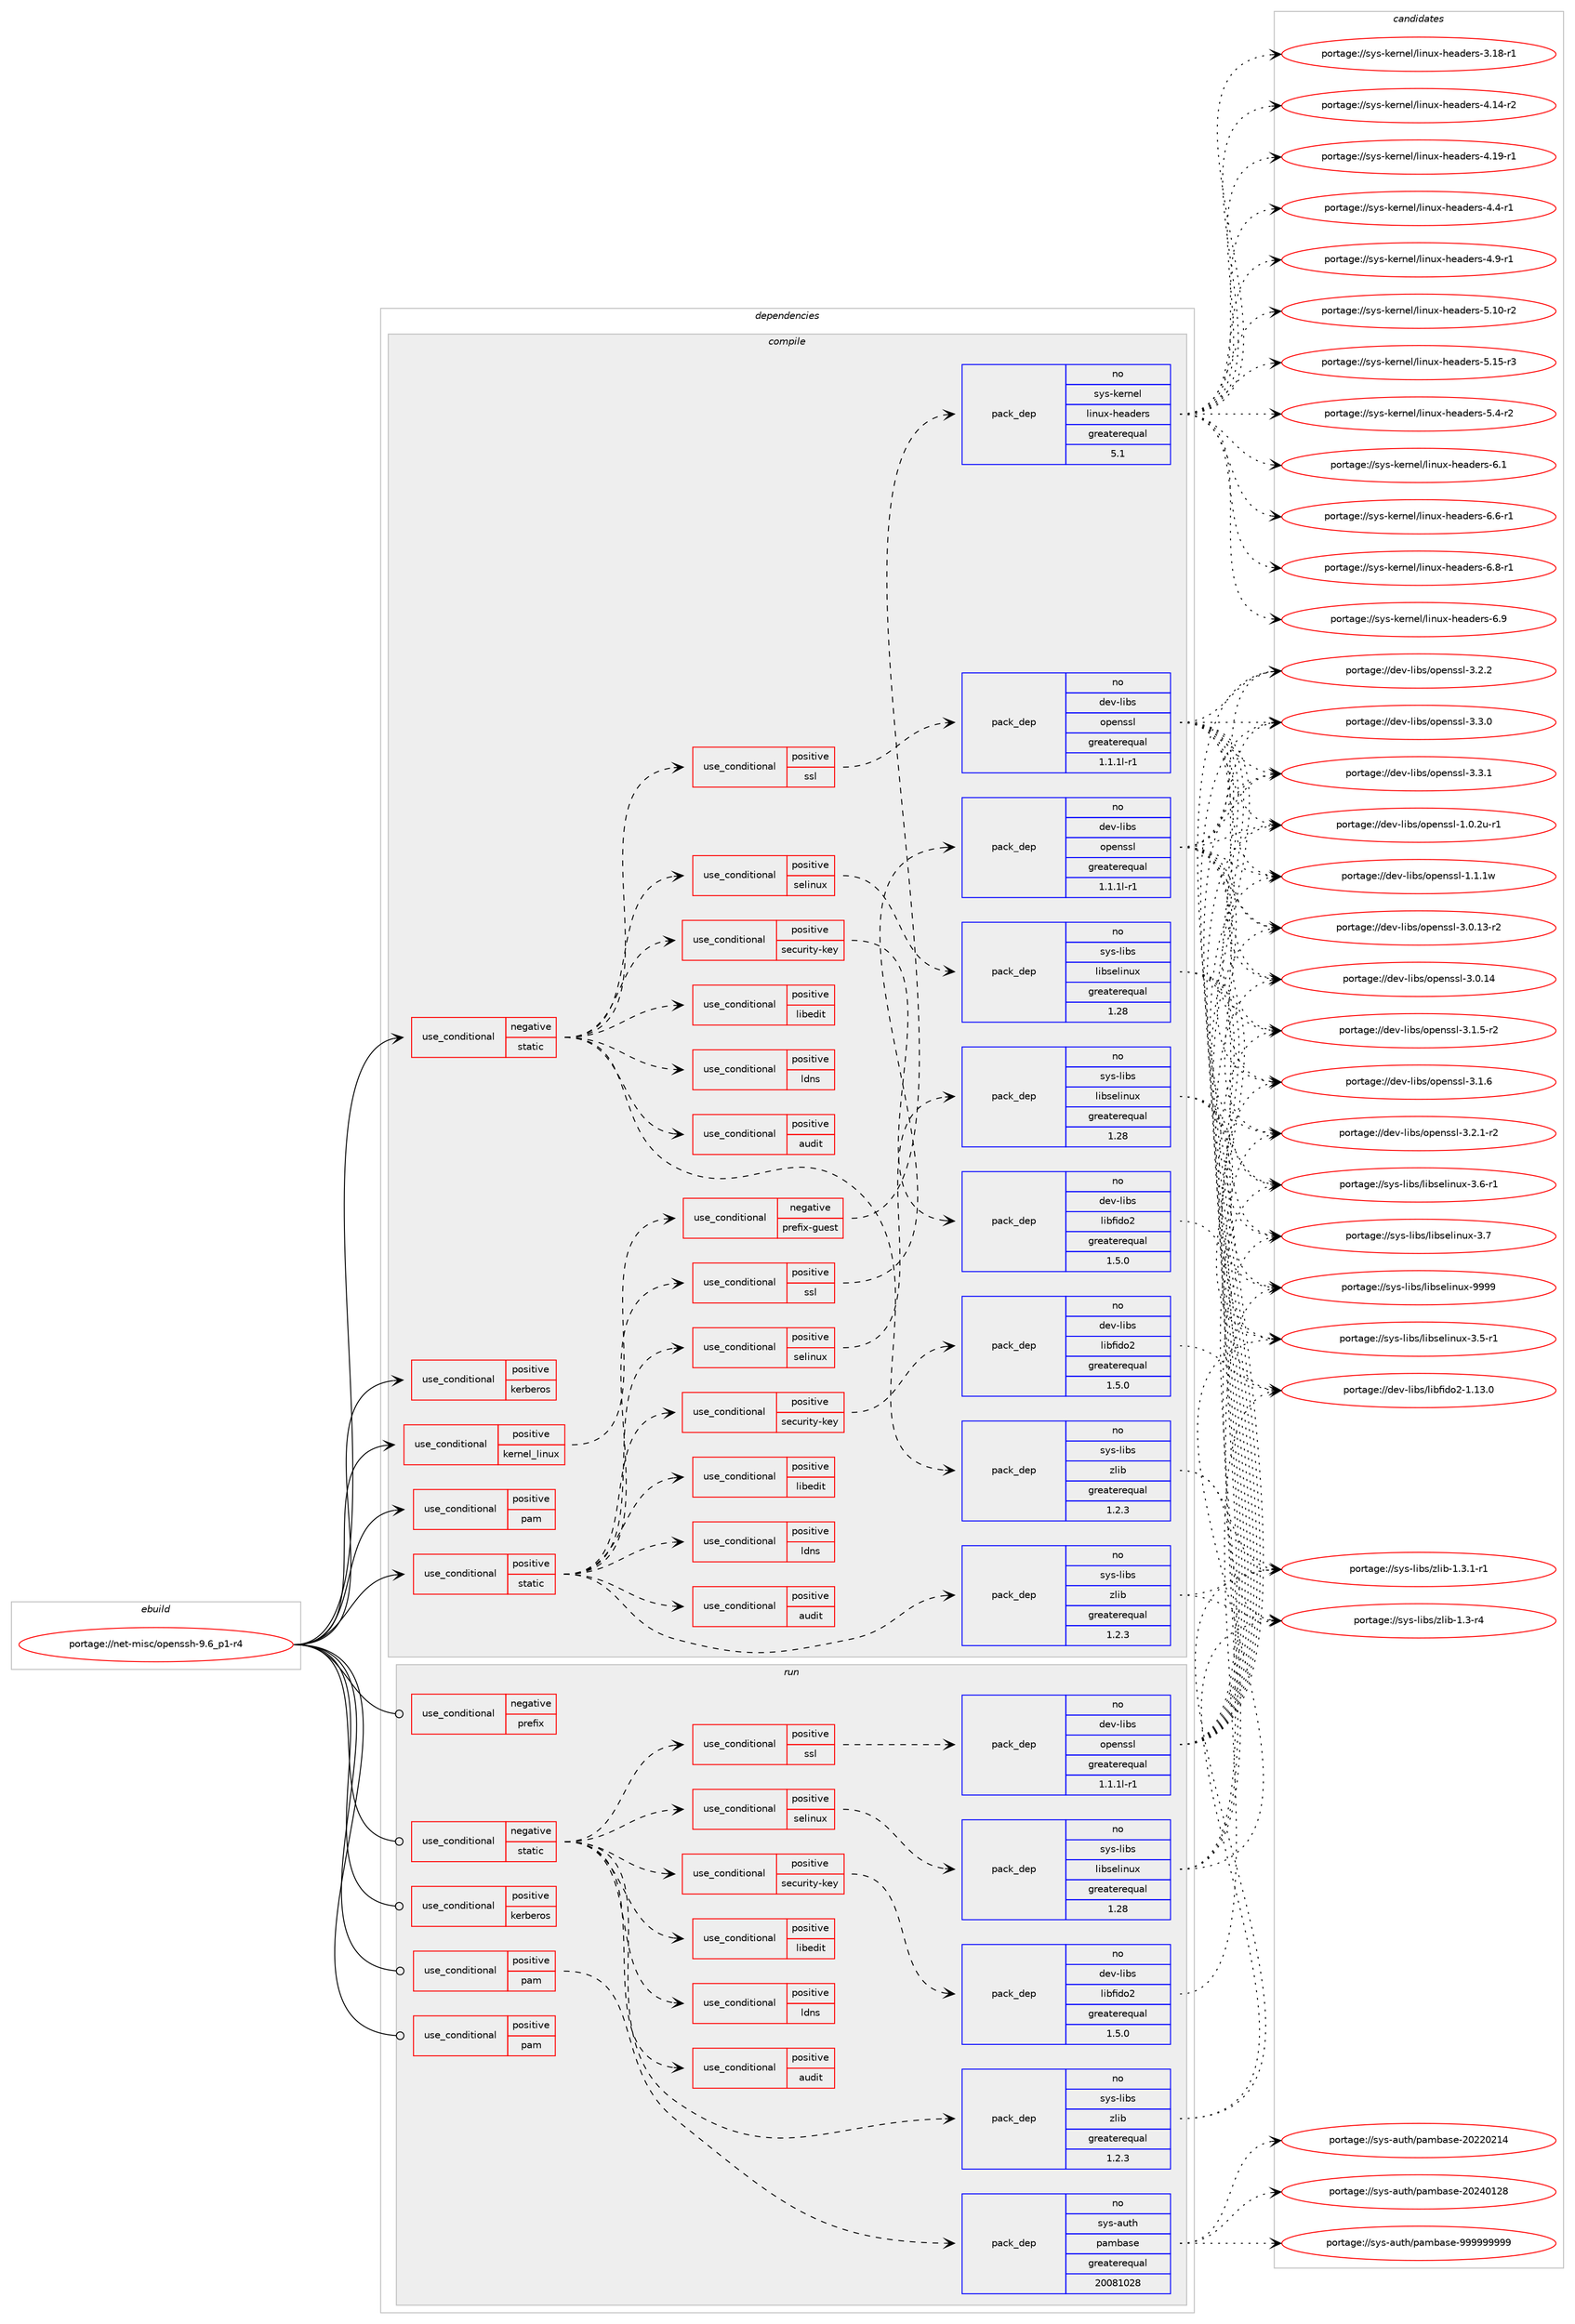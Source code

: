 digraph prolog {

# *************
# Graph options
# *************

newrank=true;
concentrate=true;
compound=true;
graph [rankdir=LR,fontname=Helvetica,fontsize=10,ranksep=1.5];#, ranksep=2.5, nodesep=0.2];
edge  [arrowhead=vee];
node  [fontname=Helvetica,fontsize=10];

# **********
# The ebuild
# **********

subgraph cluster_leftcol {
color=gray;
rank=same;
label=<<i>ebuild</i>>;
id [label="portage://net-misc/openssh-9.6_p1-r4", color=red, width=4, href="../net-misc/openssh-9.6_p1-r4.svg"];
}

# ****************
# The dependencies
# ****************

subgraph cluster_midcol {
color=gray;
label=<<i>dependencies</i>>;
subgraph cluster_compile {
fillcolor="#eeeeee";
style=filled;
label=<<i>compile</i>>;
subgraph cond95920 {
dependency189692 [label=<<TABLE BORDER="0" CELLBORDER="1" CELLSPACING="0" CELLPADDING="4"><TR><TD ROWSPAN="3" CELLPADDING="10">use_conditional</TD></TR><TR><TD>negative</TD></TR><TR><TD>static</TD></TR></TABLE>>, shape=none, color=red];
subgraph cond95921 {
dependency189693 [label=<<TABLE BORDER="0" CELLBORDER="1" CELLSPACING="0" CELLPADDING="4"><TR><TD ROWSPAN="3" CELLPADDING="10">use_conditional</TD></TR><TR><TD>positive</TD></TR><TR><TD>audit</TD></TR></TABLE>>, shape=none, color=red];
# *** BEGIN UNKNOWN DEPENDENCY TYPE (TODO) ***
# dependency189693 -> package_dependency(portage://net-misc/openssh-9.6_p1-r4,install,no,sys-process,audit,none,[,,],[],[])
# *** END UNKNOWN DEPENDENCY TYPE (TODO) ***

}
dependency189692:e -> dependency189693:w [weight=20,style="dashed",arrowhead="vee"];
subgraph cond95922 {
dependency189694 [label=<<TABLE BORDER="0" CELLBORDER="1" CELLSPACING="0" CELLPADDING="4"><TR><TD ROWSPAN="3" CELLPADDING="10">use_conditional</TD></TR><TR><TD>positive</TD></TR><TR><TD>ldns</TD></TR></TABLE>>, shape=none, color=red];
# *** BEGIN UNKNOWN DEPENDENCY TYPE (TODO) ***
# dependency189694 -> package_dependency(portage://net-misc/openssh-9.6_p1-r4,install,no,net-libs,ldns,none,[,,],[],[])
# *** END UNKNOWN DEPENDENCY TYPE (TODO) ***

# *** BEGIN UNKNOWN DEPENDENCY TYPE (TODO) ***
# dependency189694 -> package_dependency(portage://net-misc/openssh-9.6_p1-r4,install,no,net-libs,ldns,none,[,,],[],[use(enable(ecdsa),positive),use(enable(ssl),positive)])
# *** END UNKNOWN DEPENDENCY TYPE (TODO) ***

}
dependency189692:e -> dependency189694:w [weight=20,style="dashed",arrowhead="vee"];
subgraph cond95923 {
dependency189695 [label=<<TABLE BORDER="0" CELLBORDER="1" CELLSPACING="0" CELLPADDING="4"><TR><TD ROWSPAN="3" CELLPADDING="10">use_conditional</TD></TR><TR><TD>positive</TD></TR><TR><TD>libedit</TD></TR></TABLE>>, shape=none, color=red];
# *** BEGIN UNKNOWN DEPENDENCY TYPE (TODO) ***
# dependency189695 -> package_dependency(portage://net-misc/openssh-9.6_p1-r4,install,no,dev-libs,libedit,none,[,,],any_same_slot,[])
# *** END UNKNOWN DEPENDENCY TYPE (TODO) ***

}
dependency189692:e -> dependency189695:w [weight=20,style="dashed",arrowhead="vee"];
subgraph cond95924 {
dependency189696 [label=<<TABLE BORDER="0" CELLBORDER="1" CELLSPACING="0" CELLPADDING="4"><TR><TD ROWSPAN="3" CELLPADDING="10">use_conditional</TD></TR><TR><TD>positive</TD></TR><TR><TD>security-key</TD></TR></TABLE>>, shape=none, color=red];
subgraph pack91144 {
dependency189697 [label=<<TABLE BORDER="0" CELLBORDER="1" CELLSPACING="0" CELLPADDING="4" WIDTH="220"><TR><TD ROWSPAN="6" CELLPADDING="30">pack_dep</TD></TR><TR><TD WIDTH="110">no</TD></TR><TR><TD>dev-libs</TD></TR><TR><TD>libfido2</TD></TR><TR><TD>greaterequal</TD></TR><TR><TD>1.5.0</TD></TR></TABLE>>, shape=none, color=blue];
}
dependency189696:e -> dependency189697:w [weight=20,style="dashed",arrowhead="vee"];
}
dependency189692:e -> dependency189696:w [weight=20,style="dashed",arrowhead="vee"];
subgraph cond95925 {
dependency189698 [label=<<TABLE BORDER="0" CELLBORDER="1" CELLSPACING="0" CELLPADDING="4"><TR><TD ROWSPAN="3" CELLPADDING="10">use_conditional</TD></TR><TR><TD>positive</TD></TR><TR><TD>selinux</TD></TR></TABLE>>, shape=none, color=red];
subgraph pack91145 {
dependency189699 [label=<<TABLE BORDER="0" CELLBORDER="1" CELLSPACING="0" CELLPADDING="4" WIDTH="220"><TR><TD ROWSPAN="6" CELLPADDING="30">pack_dep</TD></TR><TR><TD WIDTH="110">no</TD></TR><TR><TD>sys-libs</TD></TR><TR><TD>libselinux</TD></TR><TR><TD>greaterequal</TD></TR><TR><TD>1.28</TD></TR></TABLE>>, shape=none, color=blue];
}
dependency189698:e -> dependency189699:w [weight=20,style="dashed",arrowhead="vee"];
}
dependency189692:e -> dependency189698:w [weight=20,style="dashed",arrowhead="vee"];
subgraph cond95926 {
dependency189700 [label=<<TABLE BORDER="0" CELLBORDER="1" CELLSPACING="0" CELLPADDING="4"><TR><TD ROWSPAN="3" CELLPADDING="10">use_conditional</TD></TR><TR><TD>positive</TD></TR><TR><TD>ssl</TD></TR></TABLE>>, shape=none, color=red];
subgraph pack91146 {
dependency189701 [label=<<TABLE BORDER="0" CELLBORDER="1" CELLSPACING="0" CELLPADDING="4" WIDTH="220"><TR><TD ROWSPAN="6" CELLPADDING="30">pack_dep</TD></TR><TR><TD WIDTH="110">no</TD></TR><TR><TD>dev-libs</TD></TR><TR><TD>openssl</TD></TR><TR><TD>greaterequal</TD></TR><TR><TD>1.1.1l-r1</TD></TR></TABLE>>, shape=none, color=blue];
}
dependency189700:e -> dependency189701:w [weight=20,style="dashed",arrowhead="vee"];
}
dependency189692:e -> dependency189700:w [weight=20,style="dashed",arrowhead="vee"];
# *** BEGIN UNKNOWN DEPENDENCY TYPE (TODO) ***
# dependency189692 -> package_dependency(portage://net-misc/openssh-9.6_p1-r4,install,no,virtual,libcrypt,none,[,,],any_same_slot,[])
# *** END UNKNOWN DEPENDENCY TYPE (TODO) ***

subgraph pack91147 {
dependency189702 [label=<<TABLE BORDER="0" CELLBORDER="1" CELLSPACING="0" CELLPADDING="4" WIDTH="220"><TR><TD ROWSPAN="6" CELLPADDING="30">pack_dep</TD></TR><TR><TD WIDTH="110">no</TD></TR><TR><TD>sys-libs</TD></TR><TR><TD>zlib</TD></TR><TR><TD>greaterequal</TD></TR><TR><TD>1.2.3</TD></TR></TABLE>>, shape=none, color=blue];
}
dependency189692:e -> dependency189702:w [weight=20,style="dashed",arrowhead="vee"];
}
id:e -> dependency189692:w [weight=20,style="solid",arrowhead="vee"];
subgraph cond95927 {
dependency189703 [label=<<TABLE BORDER="0" CELLBORDER="1" CELLSPACING="0" CELLPADDING="4"><TR><TD ROWSPAN="3" CELLPADDING="10">use_conditional</TD></TR><TR><TD>positive</TD></TR><TR><TD>kerberos</TD></TR></TABLE>>, shape=none, color=red];
# *** BEGIN UNKNOWN DEPENDENCY TYPE (TODO) ***
# dependency189703 -> package_dependency(portage://net-misc/openssh-9.6_p1-r4,install,no,virtual,krb5,none,[,,],[],[])
# *** END UNKNOWN DEPENDENCY TYPE (TODO) ***

}
id:e -> dependency189703:w [weight=20,style="solid",arrowhead="vee"];
subgraph cond95928 {
dependency189704 [label=<<TABLE BORDER="0" CELLBORDER="1" CELLSPACING="0" CELLPADDING="4"><TR><TD ROWSPAN="3" CELLPADDING="10">use_conditional</TD></TR><TR><TD>positive</TD></TR><TR><TD>kernel_linux</TD></TR></TABLE>>, shape=none, color=red];
subgraph cond95929 {
dependency189705 [label=<<TABLE BORDER="0" CELLBORDER="1" CELLSPACING="0" CELLPADDING="4"><TR><TD ROWSPAN="3" CELLPADDING="10">use_conditional</TD></TR><TR><TD>negative</TD></TR><TR><TD>prefix-guest</TD></TR></TABLE>>, shape=none, color=red];
subgraph pack91148 {
dependency189706 [label=<<TABLE BORDER="0" CELLBORDER="1" CELLSPACING="0" CELLPADDING="4" WIDTH="220"><TR><TD ROWSPAN="6" CELLPADDING="30">pack_dep</TD></TR><TR><TD WIDTH="110">no</TD></TR><TR><TD>sys-kernel</TD></TR><TR><TD>linux-headers</TD></TR><TR><TD>greaterequal</TD></TR><TR><TD>5.1</TD></TR></TABLE>>, shape=none, color=blue];
}
dependency189705:e -> dependency189706:w [weight=20,style="dashed",arrowhead="vee"];
}
dependency189704:e -> dependency189705:w [weight=20,style="dashed",arrowhead="vee"];
}
id:e -> dependency189704:w [weight=20,style="solid",arrowhead="vee"];
subgraph cond95930 {
dependency189707 [label=<<TABLE BORDER="0" CELLBORDER="1" CELLSPACING="0" CELLPADDING="4"><TR><TD ROWSPAN="3" CELLPADDING="10">use_conditional</TD></TR><TR><TD>positive</TD></TR><TR><TD>pam</TD></TR></TABLE>>, shape=none, color=red];
# *** BEGIN UNKNOWN DEPENDENCY TYPE (TODO) ***
# dependency189707 -> package_dependency(portage://net-misc/openssh-9.6_p1-r4,install,no,sys-libs,pam,none,[,,],[],[])
# *** END UNKNOWN DEPENDENCY TYPE (TODO) ***

}
id:e -> dependency189707:w [weight=20,style="solid",arrowhead="vee"];
subgraph cond95931 {
dependency189708 [label=<<TABLE BORDER="0" CELLBORDER="1" CELLSPACING="0" CELLPADDING="4"><TR><TD ROWSPAN="3" CELLPADDING="10">use_conditional</TD></TR><TR><TD>positive</TD></TR><TR><TD>static</TD></TR></TABLE>>, shape=none, color=red];
subgraph cond95932 {
dependency189709 [label=<<TABLE BORDER="0" CELLBORDER="1" CELLSPACING="0" CELLPADDING="4"><TR><TD ROWSPAN="3" CELLPADDING="10">use_conditional</TD></TR><TR><TD>positive</TD></TR><TR><TD>audit</TD></TR></TABLE>>, shape=none, color=red];
# *** BEGIN UNKNOWN DEPENDENCY TYPE (TODO) ***
# dependency189709 -> package_dependency(portage://net-misc/openssh-9.6_p1-r4,install,no,sys-process,audit,none,[,,],[],[use(enable(static-libs),positive)])
# *** END UNKNOWN DEPENDENCY TYPE (TODO) ***

}
dependency189708:e -> dependency189709:w [weight=20,style="dashed",arrowhead="vee"];
subgraph cond95933 {
dependency189710 [label=<<TABLE BORDER="0" CELLBORDER="1" CELLSPACING="0" CELLPADDING="4"><TR><TD ROWSPAN="3" CELLPADDING="10">use_conditional</TD></TR><TR><TD>positive</TD></TR><TR><TD>ldns</TD></TR></TABLE>>, shape=none, color=red];
# *** BEGIN UNKNOWN DEPENDENCY TYPE (TODO) ***
# dependency189710 -> package_dependency(portage://net-misc/openssh-9.6_p1-r4,install,no,net-libs,ldns,none,[,,],[],[use(enable(static-libs),positive)])
# *** END UNKNOWN DEPENDENCY TYPE (TODO) ***

# *** BEGIN UNKNOWN DEPENDENCY TYPE (TODO) ***
# dependency189710 -> package_dependency(portage://net-misc/openssh-9.6_p1-r4,install,no,net-libs,ldns,none,[,,],[],[use(enable(ecdsa),positive),use(enable(ssl),positive)])
# *** END UNKNOWN DEPENDENCY TYPE (TODO) ***

}
dependency189708:e -> dependency189710:w [weight=20,style="dashed",arrowhead="vee"];
subgraph cond95934 {
dependency189711 [label=<<TABLE BORDER="0" CELLBORDER="1" CELLSPACING="0" CELLPADDING="4"><TR><TD ROWSPAN="3" CELLPADDING="10">use_conditional</TD></TR><TR><TD>positive</TD></TR><TR><TD>libedit</TD></TR></TABLE>>, shape=none, color=red];
# *** BEGIN UNKNOWN DEPENDENCY TYPE (TODO) ***
# dependency189711 -> package_dependency(portage://net-misc/openssh-9.6_p1-r4,install,no,dev-libs,libedit,none,[,,],any_same_slot,[use(enable(static-libs),positive)])
# *** END UNKNOWN DEPENDENCY TYPE (TODO) ***

}
dependency189708:e -> dependency189711:w [weight=20,style="dashed",arrowhead="vee"];
subgraph cond95935 {
dependency189712 [label=<<TABLE BORDER="0" CELLBORDER="1" CELLSPACING="0" CELLPADDING="4"><TR><TD ROWSPAN="3" CELLPADDING="10">use_conditional</TD></TR><TR><TD>positive</TD></TR><TR><TD>security-key</TD></TR></TABLE>>, shape=none, color=red];
subgraph pack91149 {
dependency189713 [label=<<TABLE BORDER="0" CELLBORDER="1" CELLSPACING="0" CELLPADDING="4" WIDTH="220"><TR><TD ROWSPAN="6" CELLPADDING="30">pack_dep</TD></TR><TR><TD WIDTH="110">no</TD></TR><TR><TD>dev-libs</TD></TR><TR><TD>libfido2</TD></TR><TR><TD>greaterequal</TD></TR><TR><TD>1.5.0</TD></TR></TABLE>>, shape=none, color=blue];
}
dependency189712:e -> dependency189713:w [weight=20,style="dashed",arrowhead="vee"];
}
dependency189708:e -> dependency189712:w [weight=20,style="dashed",arrowhead="vee"];
subgraph cond95936 {
dependency189714 [label=<<TABLE BORDER="0" CELLBORDER="1" CELLSPACING="0" CELLPADDING="4"><TR><TD ROWSPAN="3" CELLPADDING="10">use_conditional</TD></TR><TR><TD>positive</TD></TR><TR><TD>selinux</TD></TR></TABLE>>, shape=none, color=red];
subgraph pack91150 {
dependency189715 [label=<<TABLE BORDER="0" CELLBORDER="1" CELLSPACING="0" CELLPADDING="4" WIDTH="220"><TR><TD ROWSPAN="6" CELLPADDING="30">pack_dep</TD></TR><TR><TD WIDTH="110">no</TD></TR><TR><TD>sys-libs</TD></TR><TR><TD>libselinux</TD></TR><TR><TD>greaterequal</TD></TR><TR><TD>1.28</TD></TR></TABLE>>, shape=none, color=blue];
}
dependency189714:e -> dependency189715:w [weight=20,style="dashed",arrowhead="vee"];
}
dependency189708:e -> dependency189714:w [weight=20,style="dashed",arrowhead="vee"];
subgraph cond95937 {
dependency189716 [label=<<TABLE BORDER="0" CELLBORDER="1" CELLSPACING="0" CELLPADDING="4"><TR><TD ROWSPAN="3" CELLPADDING="10">use_conditional</TD></TR><TR><TD>positive</TD></TR><TR><TD>ssl</TD></TR></TABLE>>, shape=none, color=red];
subgraph pack91151 {
dependency189717 [label=<<TABLE BORDER="0" CELLBORDER="1" CELLSPACING="0" CELLPADDING="4" WIDTH="220"><TR><TD ROWSPAN="6" CELLPADDING="30">pack_dep</TD></TR><TR><TD WIDTH="110">no</TD></TR><TR><TD>dev-libs</TD></TR><TR><TD>openssl</TD></TR><TR><TD>greaterequal</TD></TR><TR><TD>1.1.1l-r1</TD></TR></TABLE>>, shape=none, color=blue];
}
dependency189716:e -> dependency189717:w [weight=20,style="dashed",arrowhead="vee"];
}
dependency189708:e -> dependency189716:w [weight=20,style="dashed",arrowhead="vee"];
# *** BEGIN UNKNOWN DEPENDENCY TYPE (TODO) ***
# dependency189708 -> package_dependency(portage://net-misc/openssh-9.6_p1-r4,install,no,virtual,libcrypt,none,[,,],any_same_slot,[use(enable(static-libs),positive)])
# *** END UNKNOWN DEPENDENCY TYPE (TODO) ***

subgraph pack91152 {
dependency189718 [label=<<TABLE BORDER="0" CELLBORDER="1" CELLSPACING="0" CELLPADDING="4" WIDTH="220"><TR><TD ROWSPAN="6" CELLPADDING="30">pack_dep</TD></TR><TR><TD WIDTH="110">no</TD></TR><TR><TD>sys-libs</TD></TR><TR><TD>zlib</TD></TR><TR><TD>greaterequal</TD></TR><TR><TD>1.2.3</TD></TR></TABLE>>, shape=none, color=blue];
}
dependency189708:e -> dependency189718:w [weight=20,style="dashed",arrowhead="vee"];
}
id:e -> dependency189708:w [weight=20,style="solid",arrowhead="vee"];
# *** BEGIN UNKNOWN DEPENDENCY TYPE (TODO) ***
# id -> package_dependency(portage://net-misc/openssh-9.6_p1-r4,install,no,acct-group,sshd,none,[,,],[],[])
# *** END UNKNOWN DEPENDENCY TYPE (TODO) ***

# *** BEGIN UNKNOWN DEPENDENCY TYPE (TODO) ***
# id -> package_dependency(portage://net-misc/openssh-9.6_p1-r4,install,no,acct-user,sshd,none,[,,],[],[])
# *** END UNKNOWN DEPENDENCY TYPE (TODO) ***

# *** BEGIN UNKNOWN DEPENDENCY TYPE (TODO) ***
# id -> package_dependency(portage://net-misc/openssh-9.6_p1-r4,install,no,virtual,os-headers,none,[,,],[],[])
# *** END UNKNOWN DEPENDENCY TYPE (TODO) ***

}
subgraph cluster_compileandrun {
fillcolor="#eeeeee";
style=filled;
label=<<i>compile and run</i>>;
}
subgraph cluster_run {
fillcolor="#eeeeee";
style=filled;
label=<<i>run</i>>;
subgraph cond95938 {
dependency189719 [label=<<TABLE BORDER="0" CELLBORDER="1" CELLSPACING="0" CELLPADDING="4"><TR><TD ROWSPAN="3" CELLPADDING="10">use_conditional</TD></TR><TR><TD>negative</TD></TR><TR><TD>prefix</TD></TR></TABLE>>, shape=none, color=red];
# *** BEGIN UNKNOWN DEPENDENCY TYPE (TODO) ***
# dependency189719 -> package_dependency(portage://net-misc/openssh-9.6_p1-r4,run,no,sys-apps,shadow,none,[,,],[],[])
# *** END UNKNOWN DEPENDENCY TYPE (TODO) ***

}
id:e -> dependency189719:w [weight=20,style="solid",arrowhead="odot"];
subgraph cond95939 {
dependency189720 [label=<<TABLE BORDER="0" CELLBORDER="1" CELLSPACING="0" CELLPADDING="4"><TR><TD ROWSPAN="3" CELLPADDING="10">use_conditional</TD></TR><TR><TD>negative</TD></TR><TR><TD>static</TD></TR></TABLE>>, shape=none, color=red];
subgraph cond95940 {
dependency189721 [label=<<TABLE BORDER="0" CELLBORDER="1" CELLSPACING="0" CELLPADDING="4"><TR><TD ROWSPAN="3" CELLPADDING="10">use_conditional</TD></TR><TR><TD>positive</TD></TR><TR><TD>audit</TD></TR></TABLE>>, shape=none, color=red];
# *** BEGIN UNKNOWN DEPENDENCY TYPE (TODO) ***
# dependency189721 -> package_dependency(portage://net-misc/openssh-9.6_p1-r4,run,no,sys-process,audit,none,[,,],[],[])
# *** END UNKNOWN DEPENDENCY TYPE (TODO) ***

}
dependency189720:e -> dependency189721:w [weight=20,style="dashed",arrowhead="vee"];
subgraph cond95941 {
dependency189722 [label=<<TABLE BORDER="0" CELLBORDER="1" CELLSPACING="0" CELLPADDING="4"><TR><TD ROWSPAN="3" CELLPADDING="10">use_conditional</TD></TR><TR><TD>positive</TD></TR><TR><TD>ldns</TD></TR></TABLE>>, shape=none, color=red];
# *** BEGIN UNKNOWN DEPENDENCY TYPE (TODO) ***
# dependency189722 -> package_dependency(portage://net-misc/openssh-9.6_p1-r4,run,no,net-libs,ldns,none,[,,],[],[])
# *** END UNKNOWN DEPENDENCY TYPE (TODO) ***

# *** BEGIN UNKNOWN DEPENDENCY TYPE (TODO) ***
# dependency189722 -> package_dependency(portage://net-misc/openssh-9.6_p1-r4,run,no,net-libs,ldns,none,[,,],[],[use(enable(ecdsa),positive),use(enable(ssl),positive)])
# *** END UNKNOWN DEPENDENCY TYPE (TODO) ***

}
dependency189720:e -> dependency189722:w [weight=20,style="dashed",arrowhead="vee"];
subgraph cond95942 {
dependency189723 [label=<<TABLE BORDER="0" CELLBORDER="1" CELLSPACING="0" CELLPADDING="4"><TR><TD ROWSPAN="3" CELLPADDING="10">use_conditional</TD></TR><TR><TD>positive</TD></TR><TR><TD>libedit</TD></TR></TABLE>>, shape=none, color=red];
# *** BEGIN UNKNOWN DEPENDENCY TYPE (TODO) ***
# dependency189723 -> package_dependency(portage://net-misc/openssh-9.6_p1-r4,run,no,dev-libs,libedit,none,[,,],any_same_slot,[])
# *** END UNKNOWN DEPENDENCY TYPE (TODO) ***

}
dependency189720:e -> dependency189723:w [weight=20,style="dashed",arrowhead="vee"];
subgraph cond95943 {
dependency189724 [label=<<TABLE BORDER="0" CELLBORDER="1" CELLSPACING="0" CELLPADDING="4"><TR><TD ROWSPAN="3" CELLPADDING="10">use_conditional</TD></TR><TR><TD>positive</TD></TR><TR><TD>security-key</TD></TR></TABLE>>, shape=none, color=red];
subgraph pack91153 {
dependency189725 [label=<<TABLE BORDER="0" CELLBORDER="1" CELLSPACING="0" CELLPADDING="4" WIDTH="220"><TR><TD ROWSPAN="6" CELLPADDING="30">pack_dep</TD></TR><TR><TD WIDTH="110">no</TD></TR><TR><TD>dev-libs</TD></TR><TR><TD>libfido2</TD></TR><TR><TD>greaterequal</TD></TR><TR><TD>1.5.0</TD></TR></TABLE>>, shape=none, color=blue];
}
dependency189724:e -> dependency189725:w [weight=20,style="dashed",arrowhead="vee"];
}
dependency189720:e -> dependency189724:w [weight=20,style="dashed",arrowhead="vee"];
subgraph cond95944 {
dependency189726 [label=<<TABLE BORDER="0" CELLBORDER="1" CELLSPACING="0" CELLPADDING="4"><TR><TD ROWSPAN="3" CELLPADDING="10">use_conditional</TD></TR><TR><TD>positive</TD></TR><TR><TD>selinux</TD></TR></TABLE>>, shape=none, color=red];
subgraph pack91154 {
dependency189727 [label=<<TABLE BORDER="0" CELLBORDER="1" CELLSPACING="0" CELLPADDING="4" WIDTH="220"><TR><TD ROWSPAN="6" CELLPADDING="30">pack_dep</TD></TR><TR><TD WIDTH="110">no</TD></TR><TR><TD>sys-libs</TD></TR><TR><TD>libselinux</TD></TR><TR><TD>greaterequal</TD></TR><TR><TD>1.28</TD></TR></TABLE>>, shape=none, color=blue];
}
dependency189726:e -> dependency189727:w [weight=20,style="dashed",arrowhead="vee"];
}
dependency189720:e -> dependency189726:w [weight=20,style="dashed",arrowhead="vee"];
subgraph cond95945 {
dependency189728 [label=<<TABLE BORDER="0" CELLBORDER="1" CELLSPACING="0" CELLPADDING="4"><TR><TD ROWSPAN="3" CELLPADDING="10">use_conditional</TD></TR><TR><TD>positive</TD></TR><TR><TD>ssl</TD></TR></TABLE>>, shape=none, color=red];
subgraph pack91155 {
dependency189729 [label=<<TABLE BORDER="0" CELLBORDER="1" CELLSPACING="0" CELLPADDING="4" WIDTH="220"><TR><TD ROWSPAN="6" CELLPADDING="30">pack_dep</TD></TR><TR><TD WIDTH="110">no</TD></TR><TR><TD>dev-libs</TD></TR><TR><TD>openssl</TD></TR><TR><TD>greaterequal</TD></TR><TR><TD>1.1.1l-r1</TD></TR></TABLE>>, shape=none, color=blue];
}
dependency189728:e -> dependency189729:w [weight=20,style="dashed",arrowhead="vee"];
}
dependency189720:e -> dependency189728:w [weight=20,style="dashed",arrowhead="vee"];
# *** BEGIN UNKNOWN DEPENDENCY TYPE (TODO) ***
# dependency189720 -> package_dependency(portage://net-misc/openssh-9.6_p1-r4,run,no,virtual,libcrypt,none,[,,],any_same_slot,[])
# *** END UNKNOWN DEPENDENCY TYPE (TODO) ***

subgraph pack91156 {
dependency189730 [label=<<TABLE BORDER="0" CELLBORDER="1" CELLSPACING="0" CELLPADDING="4" WIDTH="220"><TR><TD ROWSPAN="6" CELLPADDING="30">pack_dep</TD></TR><TR><TD WIDTH="110">no</TD></TR><TR><TD>sys-libs</TD></TR><TR><TD>zlib</TD></TR><TR><TD>greaterequal</TD></TR><TR><TD>1.2.3</TD></TR></TABLE>>, shape=none, color=blue];
}
dependency189720:e -> dependency189730:w [weight=20,style="dashed",arrowhead="vee"];
}
id:e -> dependency189720:w [weight=20,style="solid",arrowhead="odot"];
subgraph cond95946 {
dependency189731 [label=<<TABLE BORDER="0" CELLBORDER="1" CELLSPACING="0" CELLPADDING="4"><TR><TD ROWSPAN="3" CELLPADDING="10">use_conditional</TD></TR><TR><TD>positive</TD></TR><TR><TD>kerberos</TD></TR></TABLE>>, shape=none, color=red];
# *** BEGIN UNKNOWN DEPENDENCY TYPE (TODO) ***
# dependency189731 -> package_dependency(portage://net-misc/openssh-9.6_p1-r4,run,no,virtual,krb5,none,[,,],[],[])
# *** END UNKNOWN DEPENDENCY TYPE (TODO) ***

}
id:e -> dependency189731:w [weight=20,style="solid",arrowhead="odot"];
subgraph cond95947 {
dependency189732 [label=<<TABLE BORDER="0" CELLBORDER="1" CELLSPACING="0" CELLPADDING="4"><TR><TD ROWSPAN="3" CELLPADDING="10">use_conditional</TD></TR><TR><TD>positive</TD></TR><TR><TD>pam</TD></TR></TABLE>>, shape=none, color=red];
subgraph pack91157 {
dependency189733 [label=<<TABLE BORDER="0" CELLBORDER="1" CELLSPACING="0" CELLPADDING="4" WIDTH="220"><TR><TD ROWSPAN="6" CELLPADDING="30">pack_dep</TD></TR><TR><TD WIDTH="110">no</TD></TR><TR><TD>sys-auth</TD></TR><TR><TD>pambase</TD></TR><TR><TD>greaterequal</TD></TR><TR><TD>20081028</TD></TR></TABLE>>, shape=none, color=blue];
}
dependency189732:e -> dependency189733:w [weight=20,style="dashed",arrowhead="vee"];
}
id:e -> dependency189732:w [weight=20,style="solid",arrowhead="odot"];
subgraph cond95948 {
dependency189734 [label=<<TABLE BORDER="0" CELLBORDER="1" CELLSPACING="0" CELLPADDING="4"><TR><TD ROWSPAN="3" CELLPADDING="10">use_conditional</TD></TR><TR><TD>positive</TD></TR><TR><TD>pam</TD></TR></TABLE>>, shape=none, color=red];
# *** BEGIN UNKNOWN DEPENDENCY TYPE (TODO) ***
# dependency189734 -> package_dependency(portage://net-misc/openssh-9.6_p1-r4,run,no,sys-libs,pam,none,[,,],[],[])
# *** END UNKNOWN DEPENDENCY TYPE (TODO) ***

}
id:e -> dependency189734:w [weight=20,style="solid",arrowhead="odot"];
# *** BEGIN UNKNOWN DEPENDENCY TYPE (TODO) ***
# id -> package_dependency(portage://net-misc/openssh-9.6_p1-r4,run,no,acct-group,sshd,none,[,,],[],[])
# *** END UNKNOWN DEPENDENCY TYPE (TODO) ***

# *** BEGIN UNKNOWN DEPENDENCY TYPE (TODO) ***
# id -> package_dependency(portage://net-misc/openssh-9.6_p1-r4,run,no,acct-user,sshd,none,[,,],[],[])
# *** END UNKNOWN DEPENDENCY TYPE (TODO) ***

# *** BEGIN UNKNOWN DEPENDENCY TYPE (TODO) ***
# id -> package_dependency(portage://net-misc/openssh-9.6_p1-r4,run,weak,net-misc,openssh-contrib,none,[,,],[],[])
# *** END UNKNOWN DEPENDENCY TYPE (TODO) ***

}
}

# **************
# The candidates
# **************

subgraph cluster_choices {
rank=same;
color=gray;
label=<<i>candidates</i>>;

subgraph choice91144 {
color=black;
nodesep=1;
choice100101118451081059811547108105981021051001115045494649514648 [label="portage://dev-libs/libfido2-1.13.0", color=red, width=4,href="../dev-libs/libfido2-1.13.0.svg"];
dependency189697:e -> choice100101118451081059811547108105981021051001115045494649514648:w [style=dotted,weight="100"];
}
subgraph choice91145 {
color=black;
nodesep=1;
choice11512111545108105981154710810598115101108105110117120455146534511449 [label="portage://sys-libs/libselinux-3.5-r1", color=red, width=4,href="../sys-libs/libselinux-3.5-r1.svg"];
choice11512111545108105981154710810598115101108105110117120455146544511449 [label="portage://sys-libs/libselinux-3.6-r1", color=red, width=4,href="../sys-libs/libselinux-3.6-r1.svg"];
choice1151211154510810598115471081059811510110810511011712045514655 [label="portage://sys-libs/libselinux-3.7", color=red, width=4,href="../sys-libs/libselinux-3.7.svg"];
choice115121115451081059811547108105981151011081051101171204557575757 [label="portage://sys-libs/libselinux-9999", color=red, width=4,href="../sys-libs/libselinux-9999.svg"];
dependency189699:e -> choice11512111545108105981154710810598115101108105110117120455146534511449:w [style=dotted,weight="100"];
dependency189699:e -> choice11512111545108105981154710810598115101108105110117120455146544511449:w [style=dotted,weight="100"];
dependency189699:e -> choice1151211154510810598115471081059811510110810511011712045514655:w [style=dotted,weight="100"];
dependency189699:e -> choice115121115451081059811547108105981151011081051101171204557575757:w [style=dotted,weight="100"];
}
subgraph choice91146 {
color=black;
nodesep=1;
choice1001011184510810598115471111121011101151151084549464846501174511449 [label="portage://dev-libs/openssl-1.0.2u-r1", color=red, width=4,href="../dev-libs/openssl-1.0.2u-r1.svg"];
choice100101118451081059811547111112101110115115108454946494649119 [label="portage://dev-libs/openssl-1.1.1w", color=red, width=4,href="../dev-libs/openssl-1.1.1w.svg"];
choice100101118451081059811547111112101110115115108455146484649514511450 [label="portage://dev-libs/openssl-3.0.13-r2", color=red, width=4,href="../dev-libs/openssl-3.0.13-r2.svg"];
choice10010111845108105981154711111210111011511510845514648464952 [label="portage://dev-libs/openssl-3.0.14", color=red, width=4,href="../dev-libs/openssl-3.0.14.svg"];
choice1001011184510810598115471111121011101151151084551464946534511450 [label="portage://dev-libs/openssl-3.1.5-r2", color=red, width=4,href="../dev-libs/openssl-3.1.5-r2.svg"];
choice100101118451081059811547111112101110115115108455146494654 [label="portage://dev-libs/openssl-3.1.6", color=red, width=4,href="../dev-libs/openssl-3.1.6.svg"];
choice1001011184510810598115471111121011101151151084551465046494511450 [label="portage://dev-libs/openssl-3.2.1-r2", color=red, width=4,href="../dev-libs/openssl-3.2.1-r2.svg"];
choice100101118451081059811547111112101110115115108455146504650 [label="portage://dev-libs/openssl-3.2.2", color=red, width=4,href="../dev-libs/openssl-3.2.2.svg"];
choice100101118451081059811547111112101110115115108455146514648 [label="portage://dev-libs/openssl-3.3.0", color=red, width=4,href="../dev-libs/openssl-3.3.0.svg"];
choice100101118451081059811547111112101110115115108455146514649 [label="portage://dev-libs/openssl-3.3.1", color=red, width=4,href="../dev-libs/openssl-3.3.1.svg"];
dependency189701:e -> choice1001011184510810598115471111121011101151151084549464846501174511449:w [style=dotted,weight="100"];
dependency189701:e -> choice100101118451081059811547111112101110115115108454946494649119:w [style=dotted,weight="100"];
dependency189701:e -> choice100101118451081059811547111112101110115115108455146484649514511450:w [style=dotted,weight="100"];
dependency189701:e -> choice10010111845108105981154711111210111011511510845514648464952:w [style=dotted,weight="100"];
dependency189701:e -> choice1001011184510810598115471111121011101151151084551464946534511450:w [style=dotted,weight="100"];
dependency189701:e -> choice100101118451081059811547111112101110115115108455146494654:w [style=dotted,weight="100"];
dependency189701:e -> choice1001011184510810598115471111121011101151151084551465046494511450:w [style=dotted,weight="100"];
dependency189701:e -> choice100101118451081059811547111112101110115115108455146504650:w [style=dotted,weight="100"];
dependency189701:e -> choice100101118451081059811547111112101110115115108455146514648:w [style=dotted,weight="100"];
dependency189701:e -> choice100101118451081059811547111112101110115115108455146514649:w [style=dotted,weight="100"];
}
subgraph choice91147 {
color=black;
nodesep=1;
choice11512111545108105981154712210810598454946514511452 [label="portage://sys-libs/zlib-1.3-r4", color=red, width=4,href="../sys-libs/zlib-1.3-r4.svg"];
choice115121115451081059811547122108105984549465146494511449 [label="portage://sys-libs/zlib-1.3.1-r1", color=red, width=4,href="../sys-libs/zlib-1.3.1-r1.svg"];
dependency189702:e -> choice11512111545108105981154712210810598454946514511452:w [style=dotted,weight="100"];
dependency189702:e -> choice115121115451081059811547122108105984549465146494511449:w [style=dotted,weight="100"];
}
subgraph choice91148 {
color=black;
nodesep=1;
choice1151211154510710111411010110847108105110117120451041019710010111411545514649564511449 [label="portage://sys-kernel/linux-headers-3.18-r1", color=red, width=4,href="../sys-kernel/linux-headers-3.18-r1.svg"];
choice1151211154510710111411010110847108105110117120451041019710010111411545524649524511450 [label="portage://sys-kernel/linux-headers-4.14-r2", color=red, width=4,href="../sys-kernel/linux-headers-4.14-r2.svg"];
choice1151211154510710111411010110847108105110117120451041019710010111411545524649574511449 [label="portage://sys-kernel/linux-headers-4.19-r1", color=red, width=4,href="../sys-kernel/linux-headers-4.19-r1.svg"];
choice11512111545107101114110101108471081051101171204510410197100101114115455246524511449 [label="portage://sys-kernel/linux-headers-4.4-r1", color=red, width=4,href="../sys-kernel/linux-headers-4.4-r1.svg"];
choice11512111545107101114110101108471081051101171204510410197100101114115455246574511449 [label="portage://sys-kernel/linux-headers-4.9-r1", color=red, width=4,href="../sys-kernel/linux-headers-4.9-r1.svg"];
choice1151211154510710111411010110847108105110117120451041019710010111411545534649484511450 [label="portage://sys-kernel/linux-headers-5.10-r2", color=red, width=4,href="../sys-kernel/linux-headers-5.10-r2.svg"];
choice1151211154510710111411010110847108105110117120451041019710010111411545534649534511451 [label="portage://sys-kernel/linux-headers-5.15-r3", color=red, width=4,href="../sys-kernel/linux-headers-5.15-r3.svg"];
choice11512111545107101114110101108471081051101171204510410197100101114115455346524511450 [label="portage://sys-kernel/linux-headers-5.4-r2", color=red, width=4,href="../sys-kernel/linux-headers-5.4-r2.svg"];
choice1151211154510710111411010110847108105110117120451041019710010111411545544649 [label="portage://sys-kernel/linux-headers-6.1", color=red, width=4,href="../sys-kernel/linux-headers-6.1.svg"];
choice11512111545107101114110101108471081051101171204510410197100101114115455446544511449 [label="portage://sys-kernel/linux-headers-6.6-r1", color=red, width=4,href="../sys-kernel/linux-headers-6.6-r1.svg"];
choice11512111545107101114110101108471081051101171204510410197100101114115455446564511449 [label="portage://sys-kernel/linux-headers-6.8-r1", color=red, width=4,href="../sys-kernel/linux-headers-6.8-r1.svg"];
choice1151211154510710111411010110847108105110117120451041019710010111411545544657 [label="portage://sys-kernel/linux-headers-6.9", color=red, width=4,href="../sys-kernel/linux-headers-6.9.svg"];
dependency189706:e -> choice1151211154510710111411010110847108105110117120451041019710010111411545514649564511449:w [style=dotted,weight="100"];
dependency189706:e -> choice1151211154510710111411010110847108105110117120451041019710010111411545524649524511450:w [style=dotted,weight="100"];
dependency189706:e -> choice1151211154510710111411010110847108105110117120451041019710010111411545524649574511449:w [style=dotted,weight="100"];
dependency189706:e -> choice11512111545107101114110101108471081051101171204510410197100101114115455246524511449:w [style=dotted,weight="100"];
dependency189706:e -> choice11512111545107101114110101108471081051101171204510410197100101114115455246574511449:w [style=dotted,weight="100"];
dependency189706:e -> choice1151211154510710111411010110847108105110117120451041019710010111411545534649484511450:w [style=dotted,weight="100"];
dependency189706:e -> choice1151211154510710111411010110847108105110117120451041019710010111411545534649534511451:w [style=dotted,weight="100"];
dependency189706:e -> choice11512111545107101114110101108471081051101171204510410197100101114115455346524511450:w [style=dotted,weight="100"];
dependency189706:e -> choice1151211154510710111411010110847108105110117120451041019710010111411545544649:w [style=dotted,weight="100"];
dependency189706:e -> choice11512111545107101114110101108471081051101171204510410197100101114115455446544511449:w [style=dotted,weight="100"];
dependency189706:e -> choice11512111545107101114110101108471081051101171204510410197100101114115455446564511449:w [style=dotted,weight="100"];
dependency189706:e -> choice1151211154510710111411010110847108105110117120451041019710010111411545544657:w [style=dotted,weight="100"];
}
subgraph choice91149 {
color=black;
nodesep=1;
choice100101118451081059811547108105981021051001115045494649514648 [label="portage://dev-libs/libfido2-1.13.0", color=red, width=4,href="../dev-libs/libfido2-1.13.0.svg"];
dependency189713:e -> choice100101118451081059811547108105981021051001115045494649514648:w [style=dotted,weight="100"];
}
subgraph choice91150 {
color=black;
nodesep=1;
choice11512111545108105981154710810598115101108105110117120455146534511449 [label="portage://sys-libs/libselinux-3.5-r1", color=red, width=4,href="../sys-libs/libselinux-3.5-r1.svg"];
choice11512111545108105981154710810598115101108105110117120455146544511449 [label="portage://sys-libs/libselinux-3.6-r1", color=red, width=4,href="../sys-libs/libselinux-3.6-r1.svg"];
choice1151211154510810598115471081059811510110810511011712045514655 [label="portage://sys-libs/libselinux-3.7", color=red, width=4,href="../sys-libs/libselinux-3.7.svg"];
choice115121115451081059811547108105981151011081051101171204557575757 [label="portage://sys-libs/libselinux-9999", color=red, width=4,href="../sys-libs/libselinux-9999.svg"];
dependency189715:e -> choice11512111545108105981154710810598115101108105110117120455146534511449:w [style=dotted,weight="100"];
dependency189715:e -> choice11512111545108105981154710810598115101108105110117120455146544511449:w [style=dotted,weight="100"];
dependency189715:e -> choice1151211154510810598115471081059811510110810511011712045514655:w [style=dotted,weight="100"];
dependency189715:e -> choice115121115451081059811547108105981151011081051101171204557575757:w [style=dotted,weight="100"];
}
subgraph choice91151 {
color=black;
nodesep=1;
choice1001011184510810598115471111121011101151151084549464846501174511449 [label="portage://dev-libs/openssl-1.0.2u-r1", color=red, width=4,href="../dev-libs/openssl-1.0.2u-r1.svg"];
choice100101118451081059811547111112101110115115108454946494649119 [label="portage://dev-libs/openssl-1.1.1w", color=red, width=4,href="../dev-libs/openssl-1.1.1w.svg"];
choice100101118451081059811547111112101110115115108455146484649514511450 [label="portage://dev-libs/openssl-3.0.13-r2", color=red, width=4,href="../dev-libs/openssl-3.0.13-r2.svg"];
choice10010111845108105981154711111210111011511510845514648464952 [label="portage://dev-libs/openssl-3.0.14", color=red, width=4,href="../dev-libs/openssl-3.0.14.svg"];
choice1001011184510810598115471111121011101151151084551464946534511450 [label="portage://dev-libs/openssl-3.1.5-r2", color=red, width=4,href="../dev-libs/openssl-3.1.5-r2.svg"];
choice100101118451081059811547111112101110115115108455146494654 [label="portage://dev-libs/openssl-3.1.6", color=red, width=4,href="../dev-libs/openssl-3.1.6.svg"];
choice1001011184510810598115471111121011101151151084551465046494511450 [label="portage://dev-libs/openssl-3.2.1-r2", color=red, width=4,href="../dev-libs/openssl-3.2.1-r2.svg"];
choice100101118451081059811547111112101110115115108455146504650 [label="portage://dev-libs/openssl-3.2.2", color=red, width=4,href="../dev-libs/openssl-3.2.2.svg"];
choice100101118451081059811547111112101110115115108455146514648 [label="portage://dev-libs/openssl-3.3.0", color=red, width=4,href="../dev-libs/openssl-3.3.0.svg"];
choice100101118451081059811547111112101110115115108455146514649 [label="portage://dev-libs/openssl-3.3.1", color=red, width=4,href="../dev-libs/openssl-3.3.1.svg"];
dependency189717:e -> choice1001011184510810598115471111121011101151151084549464846501174511449:w [style=dotted,weight="100"];
dependency189717:e -> choice100101118451081059811547111112101110115115108454946494649119:w [style=dotted,weight="100"];
dependency189717:e -> choice100101118451081059811547111112101110115115108455146484649514511450:w [style=dotted,weight="100"];
dependency189717:e -> choice10010111845108105981154711111210111011511510845514648464952:w [style=dotted,weight="100"];
dependency189717:e -> choice1001011184510810598115471111121011101151151084551464946534511450:w [style=dotted,weight="100"];
dependency189717:e -> choice100101118451081059811547111112101110115115108455146494654:w [style=dotted,weight="100"];
dependency189717:e -> choice1001011184510810598115471111121011101151151084551465046494511450:w [style=dotted,weight="100"];
dependency189717:e -> choice100101118451081059811547111112101110115115108455146504650:w [style=dotted,weight="100"];
dependency189717:e -> choice100101118451081059811547111112101110115115108455146514648:w [style=dotted,weight="100"];
dependency189717:e -> choice100101118451081059811547111112101110115115108455146514649:w [style=dotted,weight="100"];
}
subgraph choice91152 {
color=black;
nodesep=1;
choice11512111545108105981154712210810598454946514511452 [label="portage://sys-libs/zlib-1.3-r4", color=red, width=4,href="../sys-libs/zlib-1.3-r4.svg"];
choice115121115451081059811547122108105984549465146494511449 [label="portage://sys-libs/zlib-1.3.1-r1", color=red, width=4,href="../sys-libs/zlib-1.3.1-r1.svg"];
dependency189718:e -> choice11512111545108105981154712210810598454946514511452:w [style=dotted,weight="100"];
dependency189718:e -> choice115121115451081059811547122108105984549465146494511449:w [style=dotted,weight="100"];
}
subgraph choice91153 {
color=black;
nodesep=1;
choice100101118451081059811547108105981021051001115045494649514648 [label="portage://dev-libs/libfido2-1.13.0", color=red, width=4,href="../dev-libs/libfido2-1.13.0.svg"];
dependency189725:e -> choice100101118451081059811547108105981021051001115045494649514648:w [style=dotted,weight="100"];
}
subgraph choice91154 {
color=black;
nodesep=1;
choice11512111545108105981154710810598115101108105110117120455146534511449 [label="portage://sys-libs/libselinux-3.5-r1", color=red, width=4,href="../sys-libs/libselinux-3.5-r1.svg"];
choice11512111545108105981154710810598115101108105110117120455146544511449 [label="portage://sys-libs/libselinux-3.6-r1", color=red, width=4,href="../sys-libs/libselinux-3.6-r1.svg"];
choice1151211154510810598115471081059811510110810511011712045514655 [label="portage://sys-libs/libselinux-3.7", color=red, width=4,href="../sys-libs/libselinux-3.7.svg"];
choice115121115451081059811547108105981151011081051101171204557575757 [label="portage://sys-libs/libselinux-9999", color=red, width=4,href="../sys-libs/libselinux-9999.svg"];
dependency189727:e -> choice11512111545108105981154710810598115101108105110117120455146534511449:w [style=dotted,weight="100"];
dependency189727:e -> choice11512111545108105981154710810598115101108105110117120455146544511449:w [style=dotted,weight="100"];
dependency189727:e -> choice1151211154510810598115471081059811510110810511011712045514655:w [style=dotted,weight="100"];
dependency189727:e -> choice115121115451081059811547108105981151011081051101171204557575757:w [style=dotted,weight="100"];
}
subgraph choice91155 {
color=black;
nodesep=1;
choice1001011184510810598115471111121011101151151084549464846501174511449 [label="portage://dev-libs/openssl-1.0.2u-r1", color=red, width=4,href="../dev-libs/openssl-1.0.2u-r1.svg"];
choice100101118451081059811547111112101110115115108454946494649119 [label="portage://dev-libs/openssl-1.1.1w", color=red, width=4,href="../dev-libs/openssl-1.1.1w.svg"];
choice100101118451081059811547111112101110115115108455146484649514511450 [label="portage://dev-libs/openssl-3.0.13-r2", color=red, width=4,href="../dev-libs/openssl-3.0.13-r2.svg"];
choice10010111845108105981154711111210111011511510845514648464952 [label="portage://dev-libs/openssl-3.0.14", color=red, width=4,href="../dev-libs/openssl-3.0.14.svg"];
choice1001011184510810598115471111121011101151151084551464946534511450 [label="portage://dev-libs/openssl-3.1.5-r2", color=red, width=4,href="../dev-libs/openssl-3.1.5-r2.svg"];
choice100101118451081059811547111112101110115115108455146494654 [label="portage://dev-libs/openssl-3.1.6", color=red, width=4,href="../dev-libs/openssl-3.1.6.svg"];
choice1001011184510810598115471111121011101151151084551465046494511450 [label="portage://dev-libs/openssl-3.2.1-r2", color=red, width=4,href="../dev-libs/openssl-3.2.1-r2.svg"];
choice100101118451081059811547111112101110115115108455146504650 [label="portage://dev-libs/openssl-3.2.2", color=red, width=4,href="../dev-libs/openssl-3.2.2.svg"];
choice100101118451081059811547111112101110115115108455146514648 [label="portage://dev-libs/openssl-3.3.0", color=red, width=4,href="../dev-libs/openssl-3.3.0.svg"];
choice100101118451081059811547111112101110115115108455146514649 [label="portage://dev-libs/openssl-3.3.1", color=red, width=4,href="../dev-libs/openssl-3.3.1.svg"];
dependency189729:e -> choice1001011184510810598115471111121011101151151084549464846501174511449:w [style=dotted,weight="100"];
dependency189729:e -> choice100101118451081059811547111112101110115115108454946494649119:w [style=dotted,weight="100"];
dependency189729:e -> choice100101118451081059811547111112101110115115108455146484649514511450:w [style=dotted,weight="100"];
dependency189729:e -> choice10010111845108105981154711111210111011511510845514648464952:w [style=dotted,weight="100"];
dependency189729:e -> choice1001011184510810598115471111121011101151151084551464946534511450:w [style=dotted,weight="100"];
dependency189729:e -> choice100101118451081059811547111112101110115115108455146494654:w [style=dotted,weight="100"];
dependency189729:e -> choice1001011184510810598115471111121011101151151084551465046494511450:w [style=dotted,weight="100"];
dependency189729:e -> choice100101118451081059811547111112101110115115108455146504650:w [style=dotted,weight="100"];
dependency189729:e -> choice100101118451081059811547111112101110115115108455146514648:w [style=dotted,weight="100"];
dependency189729:e -> choice100101118451081059811547111112101110115115108455146514649:w [style=dotted,weight="100"];
}
subgraph choice91156 {
color=black;
nodesep=1;
choice11512111545108105981154712210810598454946514511452 [label="portage://sys-libs/zlib-1.3-r4", color=red, width=4,href="../sys-libs/zlib-1.3-r4.svg"];
choice115121115451081059811547122108105984549465146494511449 [label="portage://sys-libs/zlib-1.3.1-r1", color=red, width=4,href="../sys-libs/zlib-1.3.1-r1.svg"];
dependency189730:e -> choice11512111545108105981154712210810598454946514511452:w [style=dotted,weight="100"];
dependency189730:e -> choice115121115451081059811547122108105984549465146494511449:w [style=dotted,weight="100"];
}
subgraph choice91157 {
color=black;
nodesep=1;
choice115121115459711711610447112971099897115101455048505048504952 [label="portage://sys-auth/pambase-20220214", color=red, width=4,href="../sys-auth/pambase-20220214.svg"];
choice115121115459711711610447112971099897115101455048505248495056 [label="portage://sys-auth/pambase-20240128", color=red, width=4,href="../sys-auth/pambase-20240128.svg"];
choice11512111545971171161044711297109989711510145575757575757575757 [label="portage://sys-auth/pambase-999999999", color=red, width=4,href="../sys-auth/pambase-999999999.svg"];
dependency189733:e -> choice115121115459711711610447112971099897115101455048505048504952:w [style=dotted,weight="100"];
dependency189733:e -> choice115121115459711711610447112971099897115101455048505248495056:w [style=dotted,weight="100"];
dependency189733:e -> choice11512111545971171161044711297109989711510145575757575757575757:w [style=dotted,weight="100"];
}
}

}
